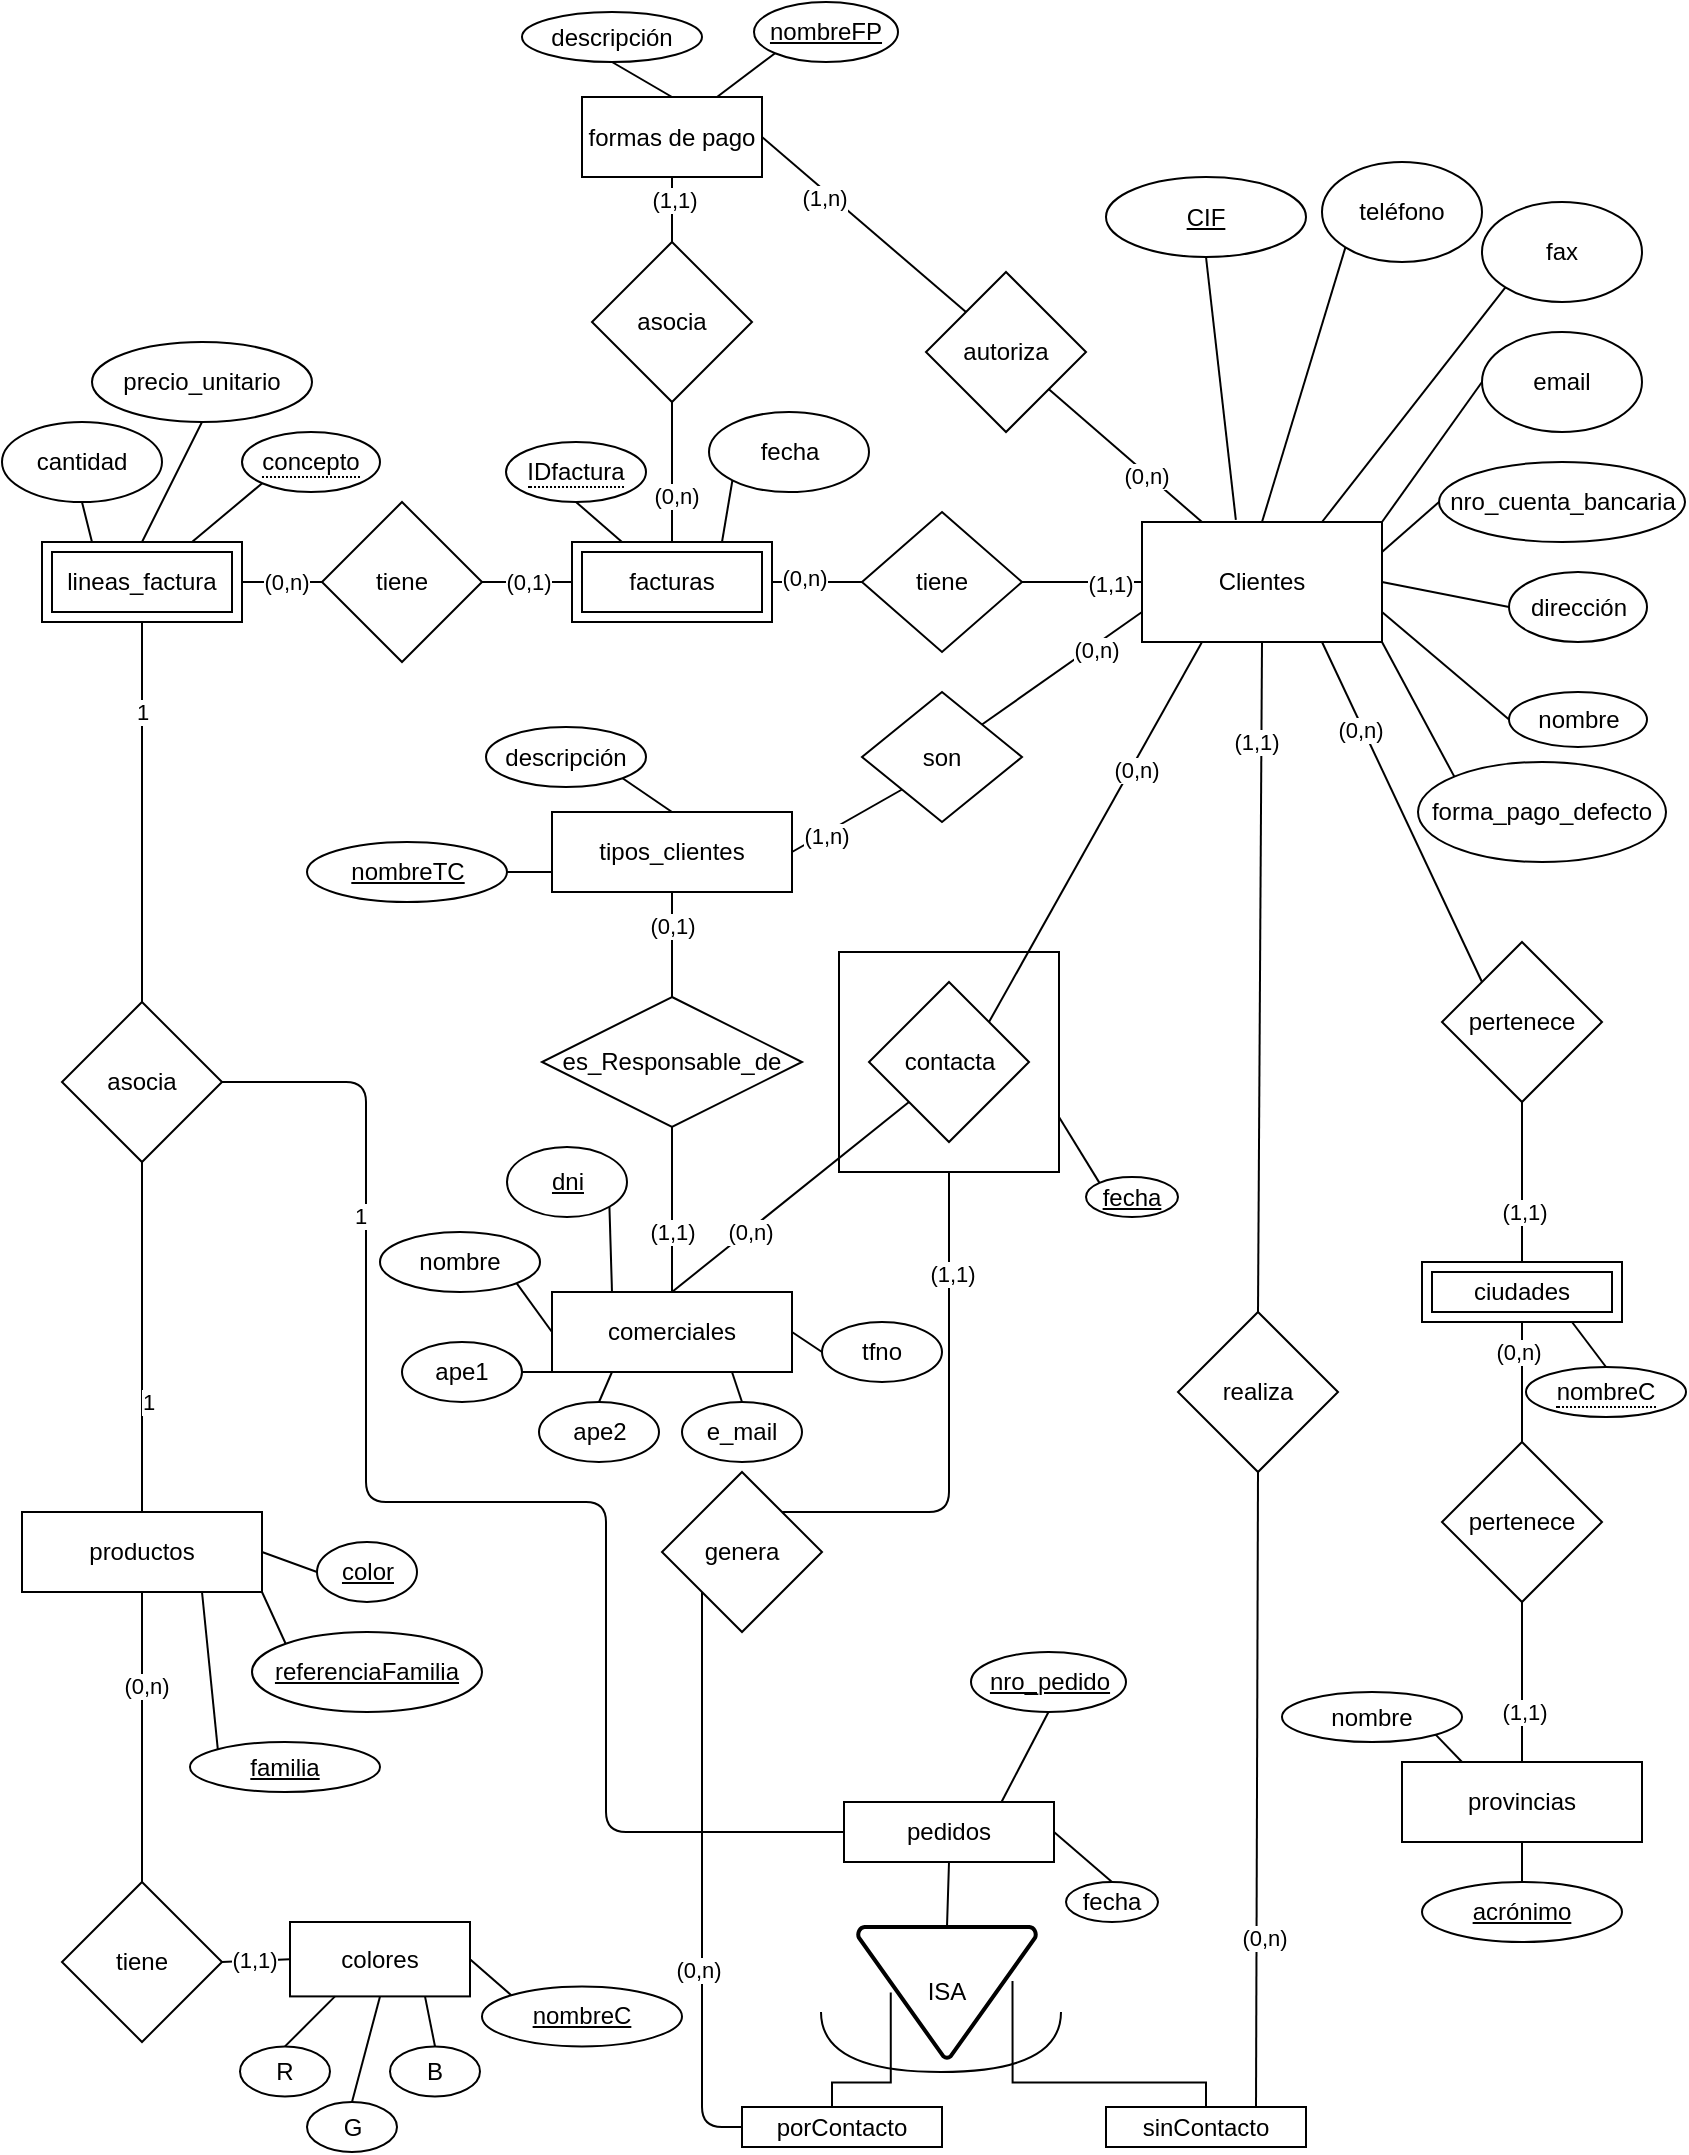 <mxfile pages="2">
    <diagram id="R2lEEEUBdFMjLlhIrx00" name="Page-1">
        <mxGraphModel dx="611" dy="591" grid="1" gridSize="10" guides="1" tooltips="1" connect="1" arrows="1" fold="1" page="1" pageScale="1" pageWidth="850" pageHeight="1100" math="0" shadow="0" extFonts="Permanent Marker^https://fonts.googleapis.com/css?family=Permanent+Marker">
            <root>
                <mxCell id="0"/>
                <mxCell id="1" parent="0"/>
                <mxCell id="2" value="colores" style="rounded=0;whiteSpace=wrap;html=1;" parent="1" vertex="1">
                    <mxGeometry x="152" y="970" width="90" height="37.2" as="geometry"/>
                </mxCell>
                <mxCell id="4" value="comerciales" style="rounded=0;whiteSpace=wrap;html=1;" parent="1" vertex="1">
                    <mxGeometry x="283" y="655" width="120" height="40" as="geometry"/>
                </mxCell>
                <mxCell id="5" value="productos" style="rounded=0;whiteSpace=wrap;html=1;" parent="1" vertex="1">
                    <mxGeometry x="18" y="765" width="120" height="40" as="geometry"/>
                </mxCell>
                <mxCell id="6" value="provincias" style="rounded=0;whiteSpace=wrap;html=1;" parent="1" vertex="1">
                    <mxGeometry x="708" y="890" width="120" height="40" as="geometry"/>
                </mxCell>
                <mxCell id="8" value="formas de pago" style="rounded=0;whiteSpace=wrap;html=1;" parent="1" vertex="1">
                    <mxGeometry x="298" y="57.5" width="90" height="40" as="geometry"/>
                </mxCell>
                <mxCell id="10" value="Clientes" style="rounded=0;whiteSpace=wrap;html=1;" parent="1" vertex="1">
                    <mxGeometry x="578" y="270" width="120" height="60" as="geometry"/>
                </mxCell>
                <mxCell id="11" value="teléfono&lt;span style=&quot;color: rgba(0, 0, 0, 0); font-family: monospace; font-size: 0px; text-align: start;&quot;&gt;%3CmxGraphModel%3E%3Croot%3E%3CmxCell%20id%3D%220%22%2F%3E%3CmxCell%20id%3D%221%22%20parent%3D%220%22%2F%3E%3CmxCell%20id%3D%222%22%20value%3D%22%22%20style%3D%22ellipse%3BwhiteSpace%3Dwrap%3Bhtml%3D1%3B%22%20vertex%3D%221%22%20parent%3D%221%22%3E%3CmxGeometry%20x%3D%22530%22%20y%3D%22220%22%20width%3D%22120%22%20height%3D%2280%22%20as%3D%22geometry%22%2F%3E%3C%2FmxCell%3E%3C%2Froot%3E%3C%2FmxGraphModel%3E&lt;/span&gt;&lt;span style=&quot;color: rgba(0, 0, 0, 0); font-family: monospace; font-size: 0px; text-align: start;&quot;&gt;%3CmxGraphModel%3E%3Croot%3E%3CmxCell%20id%3D%220%22%2F%3E%3CmxCell%20id%3D%221%22%20parent%3D%220%22%2F%3E%3CmxCell%20id%3D%222%22%20value%3D%22%22%20style%3D%22ellipse%3BwhiteSpace%3Dwrap%3Bhtml%3D1%3B%22%20vertex%3D%221%22%20parent%3D%221%22%3E%3CmxGeometry%20x%3D%22530%22%20y%3D%22220%22%20width%3D%22120%22%20height%3D%2280%22%20as%3D%22geometry%22%2F%3E%3C%2FmxCell%3E%3C%2Froot%3E%3C%2FmxGraphModel%3E&lt;/span&gt;" style="ellipse;whiteSpace=wrap;html=1;" parent="1" vertex="1">
                    <mxGeometry x="668" y="90" width="80" height="50" as="geometry"/>
                </mxCell>
                <mxCell id="12" value="dirección" style="ellipse;whiteSpace=wrap;html=1;" parent="1" vertex="1">
                    <mxGeometry x="761.5" y="295" width="69" height="35" as="geometry"/>
                </mxCell>
                <mxCell id="14" value="nombre" style="ellipse;whiteSpace=wrap;html=1;" parent="1" vertex="1">
                    <mxGeometry x="761.5" y="355" width="69" height="27.5" as="geometry"/>
                </mxCell>
                <mxCell id="16" value="email" style="ellipse;whiteSpace=wrap;html=1;" parent="1" vertex="1">
                    <mxGeometry x="748" y="175" width="80" height="50" as="geometry"/>
                </mxCell>
                <mxCell id="17" value="fax" style="ellipse;whiteSpace=wrap;html=1;" parent="1" vertex="1">
                    <mxGeometry x="748" y="110" width="80" height="50" as="geometry"/>
                </mxCell>
                <mxCell id="18" value="nro_cuenta_bancaria" style="ellipse;whiteSpace=wrap;html=1;" parent="1" vertex="1">
                    <mxGeometry x="726.5" y="240" width="123" height="40" as="geometry"/>
                </mxCell>
                <mxCell id="21" value="fecha" style="ellipse;whiteSpace=wrap;html=1;" parent="1" vertex="1">
                    <mxGeometry x="361.5" y="215" width="80" height="40" as="geometry"/>
                </mxCell>
                <mxCell id="22" value="tiene" style="rhombus;whiteSpace=wrap;html=1;" parent="1" vertex="1">
                    <mxGeometry x="438" y="265" width="80" height="70" as="geometry"/>
                </mxCell>
                <mxCell id="23" value="pertenece" style="rhombus;whiteSpace=wrap;html=1;" parent="1" vertex="1">
                    <mxGeometry x="728" y="480" width="80" height="80" as="geometry"/>
                </mxCell>
                <mxCell id="24" value="autoriza" style="rhombus;whiteSpace=wrap;html=1;" parent="1" vertex="1">
                    <mxGeometry x="470" y="145" width="80" height="80" as="geometry"/>
                </mxCell>
                <mxCell id="25" value="" style="endArrow=none;html=1;entryX=0.25;entryY=0;entryDx=0;entryDy=0;exitX=0.768;exitY=0.733;exitDx=0;exitDy=0;exitPerimeter=0;" parent="1" source="24" target="10" edge="1">
                    <mxGeometry width="50" height="50" relative="1" as="geometry">
                        <mxPoint x="558" y="390" as="sourcePoint"/>
                        <mxPoint x="608" y="340" as="targetPoint"/>
                    </mxGeometry>
                </mxCell>
                <mxCell id="33" value="(0,n)" style="edgeLabel;html=1;align=center;verticalAlign=middle;resizable=0;points=[];" parent="25" vertex="1" connectable="0">
                    <mxGeometry x="0.281" y="-1" relative="1" as="geometry">
                        <mxPoint as="offset"/>
                    </mxGeometry>
                </mxCell>
                <mxCell id="26" value="" style="endArrow=none;html=1;entryX=0.75;entryY=1;entryDx=0;entryDy=0;exitX=0;exitY=0;exitDx=0;exitDy=0;" parent="1" source="23" target="10" edge="1">
                    <mxGeometry width="50" height="50" relative="1" as="geometry">
                        <mxPoint x="598" y="390" as="sourcePoint"/>
                        <mxPoint x="648" y="340" as="targetPoint"/>
                    </mxGeometry>
                </mxCell>
                <mxCell id="35" value="(0,n)" style="edgeLabel;html=1;align=center;verticalAlign=middle;resizable=0;points=[];" parent="26" vertex="1" connectable="0">
                    <mxGeometry x="0.496" y="2" relative="1" as="geometry">
                        <mxPoint as="offset"/>
                    </mxGeometry>
                </mxCell>
                <mxCell id="27" value="" style="endArrow=none;html=1;entryX=0.5;entryY=1;entryDx=0;entryDy=0;exitX=0.5;exitY=0;exitDx=0;exitDy=0;" parent="1" source="132" target="23" edge="1">
                    <mxGeometry width="50" height="50" relative="1" as="geometry">
                        <mxPoint x="768" y="655" as="sourcePoint"/>
                        <mxPoint x="778" y="545" as="targetPoint"/>
                    </mxGeometry>
                </mxCell>
                <mxCell id="36" value="(1,1)" style="edgeLabel;html=1;align=center;verticalAlign=middle;resizable=0;points=[];" parent="27" vertex="1" connectable="0">
                    <mxGeometry x="-0.357" y="-1" relative="1" as="geometry">
                        <mxPoint as="offset"/>
                    </mxGeometry>
                </mxCell>
                <mxCell id="28" value="" style="endArrow=none;html=1;entryX=0;entryY=0;entryDx=0;entryDy=0;exitX=1;exitY=0.5;exitDx=0;exitDy=0;" parent="1" source="8" target="24" edge="1">
                    <mxGeometry width="50" height="50" relative="1" as="geometry">
                        <mxPoint x="442" y="72.5" as="sourcePoint"/>
                        <mxPoint x="474.5" y="92.5" as="targetPoint"/>
                    </mxGeometry>
                </mxCell>
                <mxCell id="34" value="(1,n)" style="edgeLabel;html=1;align=center;verticalAlign=middle;resizable=0;points=[];" parent="28" vertex="1" connectable="0">
                    <mxGeometry x="-0.371" y="-3" relative="1" as="geometry">
                        <mxPoint as="offset"/>
                    </mxGeometry>
                </mxCell>
                <mxCell id="29" value="" style="endArrow=none;html=1;entryX=0;entryY=0.5;entryDx=0;entryDy=0;exitX=1;exitY=0.5;exitDx=0;exitDy=0;" parent="1" source="22" target="10" edge="1">
                    <mxGeometry width="50" height="50" relative="1" as="geometry">
                        <mxPoint x="508" y="340.0" as="sourcePoint"/>
                        <mxPoint x="568" y="290" as="targetPoint"/>
                        <Array as="points"/>
                    </mxGeometry>
                </mxCell>
                <mxCell id="31" value="(1,1)" style="edgeLabel;html=1;align=center;verticalAlign=middle;resizable=0;points=[];" parent="29" vertex="1" connectable="0">
                    <mxGeometry x="0.467" y="-1" relative="1" as="geometry">
                        <mxPoint as="offset"/>
                    </mxGeometry>
                </mxCell>
                <mxCell id="30" value="" style="endArrow=none;html=1;entryX=0;entryY=0.5;entryDx=0;entryDy=0;exitX=1;exitY=0.5;exitDx=0;exitDy=0;" parent="1" source="178" target="22" edge="1">
                    <mxGeometry width="50" height="50" relative="1" as="geometry">
                        <mxPoint x="398.0" y="300" as="sourcePoint"/>
                        <mxPoint x="513" y="380" as="targetPoint"/>
                    </mxGeometry>
                </mxCell>
                <mxCell id="32" value="(0,n)" style="edgeLabel;html=1;align=center;verticalAlign=middle;resizable=0;points=[];" parent="30" vertex="1" connectable="0">
                    <mxGeometry x="-0.3" y="2" relative="1" as="geometry">
                        <mxPoint as="offset"/>
                    </mxGeometry>
                </mxCell>
                <mxCell id="37" value="lineas_factura" style="shape=ext;margin=3;double=1;whiteSpace=wrap;html=1;align=center;" parent="1" vertex="1">
                    <mxGeometry x="28" y="280" width="100" height="40" as="geometry"/>
                </mxCell>
                <mxCell id="38" value="cantidad" style="ellipse;whiteSpace=wrap;html=1;" parent="1" vertex="1">
                    <mxGeometry x="8" y="220" width="80" height="40" as="geometry"/>
                </mxCell>
                <mxCell id="39" value="precio_unitario" style="ellipse;whiteSpace=wrap;html=1;" parent="1" vertex="1">
                    <mxGeometry x="53" y="180" width="110" height="40" as="geometry"/>
                </mxCell>
                <mxCell id="42" value="tiene" style="rhombus;whiteSpace=wrap;html=1;" parent="1" vertex="1">
                    <mxGeometry x="168" y="260" width="80" height="80" as="geometry"/>
                </mxCell>
                <mxCell id="43" value="" style="endArrow=none;html=1;entryX=0;entryY=0.5;entryDx=0;entryDy=0;exitX=1;exitY=0.5;exitDx=0;exitDy=0;" parent="1" source="42" target="178" edge="1">
                    <mxGeometry width="50" height="50" relative="1" as="geometry">
                        <mxPoint x="188" y="370" as="sourcePoint"/>
                        <mxPoint x="278" y="300" as="targetPoint"/>
                    </mxGeometry>
                </mxCell>
                <mxCell id="45" value="(0,1)" style="edgeLabel;html=1;align=center;verticalAlign=middle;resizable=0;points=[];" parent="43" vertex="1" connectable="0">
                    <mxGeometry x="0.569" relative="1" as="geometry">
                        <mxPoint x="-13" as="offset"/>
                    </mxGeometry>
                </mxCell>
                <mxCell id="47" value="asocia" style="rhombus;whiteSpace=wrap;html=1;" parent="1" vertex="1">
                    <mxGeometry x="38" y="510" width="80" height="80" as="geometry"/>
                </mxCell>
                <mxCell id="48" value="" style="endArrow=none;html=1;entryX=0.5;entryY=1;entryDx=0;entryDy=0;exitX=0.5;exitY=0;exitDx=0;exitDy=0;" parent="1" source="5" target="47" edge="1">
                    <mxGeometry width="50" height="50" relative="1" as="geometry">
                        <mxPoint x="138" y="785" as="sourcePoint"/>
                        <mxPoint x="188" y="735" as="targetPoint"/>
                    </mxGeometry>
                </mxCell>
                <mxCell id="50" value="1" style="edgeLabel;html=1;align=center;verticalAlign=middle;resizable=0;points=[];" parent="48" vertex="1" connectable="0">
                    <mxGeometry x="-0.371" y="-3" relative="1" as="geometry">
                        <mxPoint as="offset"/>
                    </mxGeometry>
                </mxCell>
                <mxCell id="49" value="" style="endArrow=none;html=1;entryX=0.5;entryY=1;entryDx=0;entryDy=0;exitX=0.5;exitY=0;exitDx=0;exitDy=0;" parent="1" source="47" target="37" edge="1">
                    <mxGeometry width="50" height="50" relative="1" as="geometry">
                        <mxPoint x="88" y="540" as="sourcePoint"/>
                        <mxPoint x="88" y="470" as="targetPoint"/>
                    </mxGeometry>
                </mxCell>
                <mxCell id="51" value="1" style="edgeLabel;html=1;align=center;verticalAlign=middle;resizable=0;points=[];" parent="49" vertex="1" connectable="0">
                    <mxGeometry x="0.533" relative="1" as="geometry">
                        <mxPoint as="offset"/>
                    </mxGeometry>
                </mxCell>
                <mxCell id="53" value="nombreFP" style="ellipse;whiteSpace=wrap;html=1;align=center;fontStyle=4;" parent="1" vertex="1">
                    <mxGeometry x="384" y="10" width="72" height="30" as="geometry"/>
                </mxCell>
                <mxCell id="54" value="CIF" style="ellipse;whiteSpace=wrap;html=1;align=center;fontStyle=4;" parent="1" vertex="1">
                    <mxGeometry x="560" y="97.5" width="100" height="40" as="geometry"/>
                </mxCell>
                <mxCell id="56" value="descripción" style="ellipse;whiteSpace=wrap;html=1;" parent="1" vertex="1">
                    <mxGeometry x="268" y="15" width="90" height="25" as="geometry"/>
                </mxCell>
                <mxCell id="57" value="tipos_clientes" style="rounded=0;whiteSpace=wrap;html=1;" parent="1" vertex="1">
                    <mxGeometry x="283" y="415" width="120" height="40" as="geometry"/>
                </mxCell>
                <mxCell id="58" value="nombreTC" style="ellipse;whiteSpace=wrap;html=1;align=center;fontStyle=4;" parent="1" vertex="1">
                    <mxGeometry x="160.5" y="430" width="100" height="30" as="geometry"/>
                </mxCell>
                <mxCell id="59" value="descripción" style="ellipse;whiteSpace=wrap;html=1;" parent="1" vertex="1">
                    <mxGeometry x="250" y="372.5" width="80" height="30" as="geometry"/>
                </mxCell>
                <mxCell id="60" value="" style="endArrow=none;html=1;entryX=0;entryY=0.75;entryDx=0;entryDy=0;exitX=1;exitY=0;exitDx=0;exitDy=0;" parent="1" source="61" target="10" edge="1">
                    <mxGeometry width="50" height="50" relative="1" as="geometry">
                        <mxPoint x="478" y="360" as="sourcePoint"/>
                        <mxPoint x="428" y="390" as="targetPoint"/>
                    </mxGeometry>
                </mxCell>
                <mxCell id="63" value="(0,n)" style="edgeLabel;html=1;align=center;verticalAlign=middle;resizable=0;points=[];" parent="60" vertex="1" connectable="0">
                    <mxGeometry x="0.384" y="-2" relative="1" as="geometry">
                        <mxPoint as="offset"/>
                    </mxGeometry>
                </mxCell>
                <mxCell id="61" value="son" style="rhombus;whiteSpace=wrap;html=1;" parent="1" vertex="1">
                    <mxGeometry x="438" y="355" width="80" height="65" as="geometry"/>
                </mxCell>
                <mxCell id="62" value="" style="endArrow=none;html=1;entryX=0;entryY=1;entryDx=0;entryDy=0;exitX=1;exitY=0.5;exitDx=0;exitDy=0;" parent="1" source="57" target="61" edge="1">
                    <mxGeometry width="50" height="50" relative="1" as="geometry">
                        <mxPoint x="348" y="480" as="sourcePoint"/>
                        <mxPoint x="398" y="430" as="targetPoint"/>
                    </mxGeometry>
                </mxCell>
                <mxCell id="64" value="(1,n)" style="edgeLabel;html=1;align=center;verticalAlign=middle;resizable=0;points=[];" parent="62" vertex="1" connectable="0">
                    <mxGeometry x="-0.411" y="-1" relative="1" as="geometry">
                        <mxPoint as="offset"/>
                    </mxGeometry>
                </mxCell>
                <mxCell id="65" value="acrónimo" style="ellipse;whiteSpace=wrap;html=1;align=center;fontStyle=4;" parent="1" vertex="1">
                    <mxGeometry x="718" y="950" width="100" height="30" as="geometry"/>
                </mxCell>
                <mxCell id="66" value="nombre" style="ellipse;whiteSpace=wrap;html=1;" parent="1" vertex="1">
                    <mxGeometry x="648" y="855" width="90" height="25" as="geometry"/>
                </mxCell>
                <mxCell id="68" value="nombreC" style="ellipse;whiteSpace=wrap;html=1;align=center;fontStyle=4;" parent="1" vertex="1">
                    <mxGeometry x="248" y="1002.2" width="100" height="30" as="geometry"/>
                </mxCell>
                <mxCell id="69" value="R" style="ellipse;whiteSpace=wrap;html=1;" parent="1" vertex="1">
                    <mxGeometry x="127" y="1032.2" width="45" height="25" as="geometry"/>
                </mxCell>
                <mxCell id="71" value="G" style="ellipse;whiteSpace=wrap;html=1;" parent="1" vertex="1">
                    <mxGeometry x="160.5" y="1060" width="45" height="25" as="geometry"/>
                </mxCell>
                <mxCell id="72" value="B" style="ellipse;whiteSpace=wrap;html=1;" parent="1" vertex="1">
                    <mxGeometry x="202" y="1032.2" width="45" height="25" as="geometry"/>
                </mxCell>
                <mxCell id="74" value="tiene" style="rhombus;whiteSpace=wrap;html=1;" parent="1" vertex="1">
                    <mxGeometry x="38" y="950" width="80" height="80" as="geometry"/>
                </mxCell>
                <mxCell id="75" value="" style="endArrow=none;html=1;entryX=0.5;entryY=1;entryDx=0;entryDy=0;exitX=0.5;exitY=0;exitDx=0;exitDy=0;" parent="1" source="74" target="5" edge="1">
                    <mxGeometry width="50" height="50" relative="1" as="geometry">
                        <mxPoint x="108" y="875" as="sourcePoint"/>
                        <mxPoint x="158" y="825" as="targetPoint"/>
                    </mxGeometry>
                </mxCell>
                <mxCell id="78" value="(0,n)" style="edgeLabel;html=1;align=center;verticalAlign=middle;resizable=0;points=[];" parent="75" vertex="1" connectable="0">
                    <mxGeometry x="0.362" y="-2" relative="1" as="geometry">
                        <mxPoint as="offset"/>
                    </mxGeometry>
                </mxCell>
                <mxCell id="76" value="" style="endArrow=none;html=1;entryX=1;entryY=0.5;entryDx=0;entryDy=0;exitX=0;exitY=0.5;exitDx=0;exitDy=0;" parent="1" source="2" target="74" edge="1">
                    <mxGeometry width="50" height="50" relative="1" as="geometry">
                        <mxPoint x="158" y="1050" as="sourcePoint"/>
                        <mxPoint x="208" y="1000" as="targetPoint"/>
                    </mxGeometry>
                </mxCell>
                <mxCell id="77" value="(1,1)" style="edgeLabel;html=1;align=center;verticalAlign=middle;resizable=0;points=[];" parent="76" vertex="1" connectable="0">
                    <mxGeometry x="-0.44" y="-2" relative="1" as="geometry">
                        <mxPoint x="-9" y="2" as="offset"/>
                    </mxGeometry>
                </mxCell>
                <mxCell id="79" value="referenciaFamilia" style="ellipse;whiteSpace=wrap;html=1;align=center;fontStyle=4;" parent="1" vertex="1">
                    <mxGeometry x="133" y="825" width="115" height="40" as="geometry"/>
                </mxCell>
                <mxCell id="80" value="pertenece" style="rhombus;whiteSpace=wrap;html=1;" parent="1" vertex="1">
                    <mxGeometry x="728" y="730" width="80" height="80" as="geometry"/>
                </mxCell>
                <mxCell id="81" value="" style="endArrow=none;html=1;entryX=0.5;entryY=1;entryDx=0;entryDy=0;exitX=0.5;exitY=0;exitDx=0;exitDy=0;" parent="1" source="80" target="132" edge="1">
                    <mxGeometry width="50" height="50" relative="1" as="geometry">
                        <mxPoint x="843" y="700.0" as="sourcePoint"/>
                        <mxPoint x="768" y="680" as="targetPoint"/>
                    </mxGeometry>
                </mxCell>
                <mxCell id="82" value="(0,n)" style="edgeLabel;html=1;align=center;verticalAlign=middle;resizable=0;points=[];" parent="81" vertex="1" connectable="0">
                    <mxGeometry x="0.496" y="2" relative="1" as="geometry">
                        <mxPoint as="offset"/>
                    </mxGeometry>
                </mxCell>
                <mxCell id="83" value="" style="endArrow=none;html=1;entryX=0.5;entryY=1;entryDx=0;entryDy=0;" parent="1" source="6" target="80" edge="1">
                    <mxGeometry width="50" height="50" relative="1" as="geometry">
                        <mxPoint x="768" y="870" as="sourcePoint"/>
                        <mxPoint x="832.17" y="705" as="targetPoint"/>
                    </mxGeometry>
                </mxCell>
                <mxCell id="84" value="(1,1)" style="edgeLabel;html=1;align=center;verticalAlign=middle;resizable=0;points=[];" parent="83" vertex="1" connectable="0">
                    <mxGeometry x="-0.357" y="-1" relative="1" as="geometry">
                        <mxPoint as="offset"/>
                    </mxGeometry>
                </mxCell>
                <mxCell id="88" value="familia" style="ellipse;whiteSpace=wrap;html=1;align=center;fontStyle=4;" parent="1" vertex="1">
                    <mxGeometry x="102" y="880" width="95" height="25" as="geometry"/>
                </mxCell>
                <mxCell id="89" value="color" style="ellipse;whiteSpace=wrap;html=1;align=center;fontStyle=4;" parent="1" vertex="1">
                    <mxGeometry x="165.5" y="780" width="50" height="30" as="geometry"/>
                </mxCell>
                <mxCell id="92" value="contacta" style="rhombus;whiteSpace=wrap;html=1;" parent="1" vertex="1">
                    <mxGeometry x="441.5" y="500" width="80" height="80" as="geometry"/>
                </mxCell>
                <mxCell id="93" value="" style="endArrow=none;html=1;entryX=0.25;entryY=1;entryDx=0;entryDy=0;exitX=1;exitY=0;exitDx=0;exitDy=0;" parent="1" source="92" target="10" edge="1">
                    <mxGeometry width="50" height="50" relative="1" as="geometry">
                        <mxPoint x="568" y="420" as="sourcePoint"/>
                        <mxPoint x="548" y="480" as="targetPoint"/>
                    </mxGeometry>
                </mxCell>
                <mxCell id="97" value="(0,n)" style="edgeLabel;html=1;align=center;verticalAlign=middle;resizable=0;points=[];" parent="93" vertex="1" connectable="0">
                    <mxGeometry x="0.334" y="-2" relative="1" as="geometry">
                        <mxPoint as="offset"/>
                    </mxGeometry>
                </mxCell>
                <mxCell id="96" value="" style="endArrow=none;html=1;entryX=0;entryY=1;entryDx=0;entryDy=0;exitX=0.5;exitY=0;exitDx=0;exitDy=0;" parent="1" source="4" target="92" edge="1">
                    <mxGeometry width="50" height="50" relative="1" as="geometry">
                        <mxPoint x="398" y="770" as="sourcePoint"/>
                        <mxPoint x="433" y="720" as="targetPoint"/>
                    </mxGeometry>
                </mxCell>
                <mxCell id="99" value="(0,n)" style="edgeLabel;html=1;align=center;verticalAlign=middle;resizable=0;points=[];" parent="96" vertex="1" connectable="0">
                    <mxGeometry x="-0.357" y="-2" relative="1" as="geometry">
                        <mxPoint x="-1" y="-1" as="offset"/>
                    </mxGeometry>
                </mxCell>
                <mxCell id="100" value="dni" style="ellipse;whiteSpace=wrap;html=1;align=center;fontStyle=4;" parent="1" vertex="1">
                    <mxGeometry x="260.5" y="582.5" width="60" height="35" as="geometry"/>
                </mxCell>
                <mxCell id="103" value="ape1" style="ellipse;whiteSpace=wrap;html=1;" parent="1" vertex="1">
                    <mxGeometry x="208" y="680" width="60" height="30" as="geometry"/>
                </mxCell>
                <mxCell id="104" value="nombre" style="ellipse;whiteSpace=wrap;html=1;" parent="1" vertex="1">
                    <mxGeometry x="197" y="625" width="80" height="30" as="geometry"/>
                </mxCell>
                <mxCell id="105" value="ape2" style="ellipse;whiteSpace=wrap;html=1;" parent="1" vertex="1">
                    <mxGeometry x="276.5" y="710" width="60" height="30" as="geometry"/>
                </mxCell>
                <mxCell id="106" value="tfno" style="ellipse;whiteSpace=wrap;html=1;" parent="1" vertex="1">
                    <mxGeometry x="418" y="670" width="60" height="30" as="geometry"/>
                </mxCell>
                <mxCell id="108" value="e_mail" style="ellipse;whiteSpace=wrap;html=1;" parent="1" vertex="1">
                    <mxGeometry x="348" y="710" width="60" height="30" as="geometry"/>
                </mxCell>
                <mxCell id="113" value="es_Responsable_de" style="rhombus;whiteSpace=wrap;html=1;" parent="1" vertex="1">
                    <mxGeometry x="278" y="507.5" width="130" height="65" as="geometry"/>
                </mxCell>
                <mxCell id="114" value="" style="endArrow=none;html=1;entryX=0.5;entryY=1;entryDx=0;entryDy=0;exitX=0.5;exitY=0;exitDx=0;exitDy=0;" parent="1" source="113" target="57" edge="1">
                    <mxGeometry width="50" height="50" relative="1" as="geometry">
                        <mxPoint x="448" y="530" as="sourcePoint"/>
                        <mxPoint x="498" y="480" as="targetPoint"/>
                    </mxGeometry>
                </mxCell>
                <mxCell id="116" value="(0,1)" style="edgeLabel;html=1;align=center;verticalAlign=middle;resizable=0;points=[];" parent="114" vertex="1" connectable="0">
                    <mxGeometry x="0.378" relative="1" as="geometry">
                        <mxPoint as="offset"/>
                    </mxGeometry>
                </mxCell>
                <mxCell id="115" value="" style="endArrow=none;html=1;entryX=0.5;entryY=1;entryDx=0;entryDy=0;exitX=0.5;exitY=0;exitDx=0;exitDy=0;" parent="1" source="4" target="113" edge="1">
                    <mxGeometry width="50" height="50" relative="1" as="geometry">
                        <mxPoint x="373" y="517.5" as="sourcePoint"/>
                        <mxPoint x="373" y="470.0" as="targetPoint"/>
                    </mxGeometry>
                </mxCell>
                <mxCell id="117" value="(1,1)" style="edgeLabel;html=1;align=center;verticalAlign=middle;resizable=0;points=[];" parent="115" vertex="1" connectable="0">
                    <mxGeometry x="-0.467" y="-1" relative="1" as="geometry">
                        <mxPoint x="-1" y="-8" as="offset"/>
                    </mxGeometry>
                </mxCell>
                <mxCell id="118" value="pedidos" style="rounded=0;whiteSpace=wrap;html=1;" parent="1" vertex="1">
                    <mxGeometry x="429" y="910" width="105" height="30" as="geometry"/>
                </mxCell>
                <mxCell id="119" value="ISA" style="strokeWidth=2;html=1;shape=mxgraph.flowchart.merge_or_storage;whiteSpace=wrap;" parent="1" vertex="1">
                    <mxGeometry x="436" y="972.5" width="89" height="65.5" as="geometry"/>
                </mxCell>
                <mxCell id="120" value="porContacto" style="rounded=0;whiteSpace=wrap;html=1;" parent="1" vertex="1">
                    <mxGeometry x="378" y="1062.5" width="100" height="20" as="geometry"/>
                </mxCell>
                <mxCell id="121" value="sinContacto" style="rounded=0;whiteSpace=wrap;html=1;" parent="1" vertex="1">
                    <mxGeometry x="560" y="1062.5" width="100" height="20" as="geometry"/>
                </mxCell>
                <mxCell id="122" value="" style="endArrow=none;html=1;rounded=0;fontSize=12;startSize=8;endSize=8;entryX=0.184;entryY=0.5;entryDx=0;entryDy=0;entryPerimeter=0;exitX=0.45;exitY=0;exitDx=0;exitDy=0;exitPerimeter=0;edgeStyle=orthogonalEdgeStyle;" parent="1" source="120" target="119" edge="1">
                    <mxGeometry width="50" height="50" relative="1" as="geometry">
                        <mxPoint x="900" y="972.5" as="sourcePoint"/>
                        <mxPoint x="950" y="922.5" as="targetPoint"/>
                    </mxGeometry>
                </mxCell>
                <mxCell id="123" value="" style="endArrow=none;html=1;rounded=0;fontSize=12;startSize=8;endSize=8;exitX=0.5;exitY=0;exitDx=0;exitDy=0;entryX=0.868;entryY=0.412;entryDx=0;entryDy=0;entryPerimeter=0;edgeStyle=orthogonalEdgeStyle;" parent="1" source="121" target="119" edge="1">
                    <mxGeometry width="50" height="50" relative="1" as="geometry">
                        <mxPoint x="900" y="972.5" as="sourcePoint"/>
                        <mxPoint x="520" y="1002.5" as="targetPoint"/>
                    </mxGeometry>
                </mxCell>
                <mxCell id="126" value="" style="shape=requiredInterface;html=1;verticalLabelPosition=bottom;sketch=0;rotation=90;" parent="1" vertex="1">
                    <mxGeometry x="462.5" y="970" width="30" height="120" as="geometry"/>
                </mxCell>
                <mxCell id="127" value="" style="endArrow=none;html=1;entryX=0.5;entryY=1;entryDx=0;entryDy=0;exitX=0.5;exitY=0;exitDx=0;exitDy=0;exitPerimeter=0;" parent="1" source="119" target="118" edge="1">
                    <mxGeometry width="50" height="50" relative="1" as="geometry">
                        <mxPoint x="446" y="1020" as="sourcePoint"/>
                        <mxPoint x="496" y="970" as="targetPoint"/>
                    </mxGeometry>
                </mxCell>
                <mxCell id="129" value="nro_pedido" style="ellipse;whiteSpace=wrap;html=1;align=center;fontStyle=4;" parent="1" vertex="1">
                    <mxGeometry x="492.5" y="835" width="77.5" height="30" as="geometry"/>
                </mxCell>
                <mxCell id="130" value="fecha" style="ellipse;whiteSpace=wrap;html=1;" parent="1" vertex="1">
                    <mxGeometry x="540" y="950" width="46" height="20" as="geometry"/>
                </mxCell>
                <mxCell id="132" value="ciudades" style="shape=ext;margin=3;double=1;whiteSpace=wrap;html=1;align=center;" parent="1" vertex="1">
                    <mxGeometry x="718" y="640" width="100" height="30" as="geometry"/>
                </mxCell>
                <mxCell id="133" value="productos" style="rounded=0;whiteSpace=wrap;html=1;" parent="1" vertex="1">
                    <mxGeometry x="18" y="765" width="120" height="40" as="geometry"/>
                </mxCell>
                <mxCell id="135" value="lineas_factura" style="shape=ext;margin=3;double=1;whiteSpace=wrap;html=1;align=center;" parent="1" vertex="1">
                    <mxGeometry x="28" y="280" width="100" height="40" as="geometry"/>
                </mxCell>
                <mxCell id="136" value="productos" style="rounded=0;whiteSpace=wrap;html=1;" parent="1" vertex="1">
                    <mxGeometry x="18" y="765" width="120" height="40" as="geometry"/>
                </mxCell>
                <mxCell id="137" value="" style="whiteSpace=wrap;html=1;aspect=fixed;fillColor=none;" parent="1" vertex="1">
                    <mxGeometry x="426.5" y="485" width="110" height="110" as="geometry"/>
                </mxCell>
                <mxCell id="138" value="" style="endArrow=none;html=1;entryX=0.5;entryY=1;entryDx=0;entryDy=0;exitX=1;exitY=0;exitDx=0;exitDy=0;edgeStyle=orthogonalEdgeStyle;" parent="1" source="141" target="137" edge="1">
                    <mxGeometry width="50" height="50" relative="1" as="geometry">
                        <mxPoint x="450" y="720" as="sourcePoint"/>
                        <mxPoint x="500" y="670" as="targetPoint"/>
                    </mxGeometry>
                </mxCell>
                <mxCell id="143" value="(1,1)" style="edgeLabel;html=1;align=center;verticalAlign=middle;resizable=0;points=[];" parent="138" vertex="1" connectable="0">
                    <mxGeometry x="0.597" y="-1" relative="1" as="geometry">
                        <mxPoint as="offset"/>
                    </mxGeometry>
                </mxCell>
                <mxCell id="141" value="genera" style="rhombus;whiteSpace=wrap;html=1;fillColor=none;" parent="1" vertex="1">
                    <mxGeometry x="338" y="745" width="80" height="80" as="geometry"/>
                </mxCell>
                <mxCell id="142" value="" style="endArrow=none;html=1;entryX=0;entryY=1;entryDx=0;entryDy=0;exitX=0;exitY=0.5;exitDx=0;exitDy=0;edgeStyle=elbowEdgeStyle;" parent="1" source="120" target="141" edge="1">
                    <mxGeometry width="50" height="50" relative="1" as="geometry">
                        <mxPoint x="280" y="920" as="sourcePoint"/>
                        <mxPoint x="330" y="870" as="targetPoint"/>
                        <Array as="points">
                            <mxPoint x="358" y="880"/>
                        </Array>
                    </mxGeometry>
                </mxCell>
                <mxCell id="144" value="(0,n)" style="edgeLabel;html=1;align=center;verticalAlign=middle;resizable=0;points=[];" parent="142" vertex="1" connectable="0">
                    <mxGeometry x="-0.313" y="2" relative="1" as="geometry">
                        <mxPoint as="offset"/>
                    </mxGeometry>
                </mxCell>
                <mxCell id="147" value="" style="endArrow=none;html=1;exitX=0.75;exitY=0;exitDx=0;exitDy=0;entryX=0.5;entryY=1;entryDx=0;entryDy=0;" parent="1" source="121" target="148" edge="1">
                    <mxGeometry width="50" height="50" relative="1" as="geometry">
                        <mxPoint x="590" y="940" as="sourcePoint"/>
                        <mxPoint x="635" y="680" as="targetPoint"/>
                    </mxGeometry>
                </mxCell>
                <mxCell id="150" value="(0,n)" style="edgeLabel;html=1;align=center;verticalAlign=middle;resizable=0;points=[];" parent="147" vertex="1" connectable="0">
                    <mxGeometry x="-0.463" y="-3" relative="1" as="geometry">
                        <mxPoint as="offset"/>
                    </mxGeometry>
                </mxCell>
                <mxCell id="148" value="realiza" style="rhombus;whiteSpace=wrap;html=1;" parent="1" vertex="1">
                    <mxGeometry x="596" y="665" width="80" height="80" as="geometry"/>
                </mxCell>
                <mxCell id="149" value="" style="endArrow=none;html=1;entryX=0.5;entryY=1;entryDx=0;entryDy=0;exitX=0.5;exitY=0;exitDx=0;exitDy=0;" parent="1" source="148" target="10" edge="1">
                    <mxGeometry width="50" height="50" relative="1" as="geometry">
                        <mxPoint x="590" y="610" as="sourcePoint"/>
                        <mxPoint x="640" y="560" as="targetPoint"/>
                    </mxGeometry>
                </mxCell>
                <mxCell id="151" value="(1,1)" style="edgeLabel;html=1;align=center;verticalAlign=middle;resizable=0;points=[];" parent="149" vertex="1" connectable="0">
                    <mxGeometry x="0.705" y="3" relative="1" as="geometry">
                        <mxPoint as="offset"/>
                    </mxGeometry>
                </mxCell>
                <mxCell id="173" value="" style="endArrow=none;html=1;entryX=1;entryY=0.5;entryDx=0;entryDy=0;exitX=0;exitY=0.5;exitDx=0;exitDy=0;" parent="1" source="118" target="47" edge="1">
                    <mxGeometry width="50" height="50" relative="1" as="geometry">
                        <mxPoint x="210" y="780" as="sourcePoint"/>
                        <mxPoint x="260" y="730" as="targetPoint"/>
                        <Array as="points">
                            <mxPoint x="310" y="925"/>
                            <mxPoint x="310" y="760"/>
                            <mxPoint x="190" y="760"/>
                            <mxPoint x="190" y="650"/>
                            <mxPoint x="190" y="550"/>
                        </Array>
                    </mxGeometry>
                </mxCell>
                <mxCell id="175" value="1" style="edgeLabel;html=1;align=center;verticalAlign=middle;resizable=0;points=[];" parent="173" vertex="1" connectable="0">
                    <mxGeometry x="0.594" y="3" relative="1" as="geometry">
                        <mxPoint y="-1" as="offset"/>
                    </mxGeometry>
                </mxCell>
                <mxCell id="176" value="" style="endArrow=none;html=1;entryX=0;entryY=0.5;entryDx=0;entryDy=0;exitX=1;exitY=0.5;exitDx=0;exitDy=0;" parent="1" source="135" target="42" edge="1">
                    <mxGeometry width="50" height="50" relative="1" as="geometry">
                        <mxPoint x="100" y="420" as="sourcePoint"/>
                        <mxPoint x="150" y="370" as="targetPoint"/>
                    </mxGeometry>
                </mxCell>
                <mxCell id="185" value="(0,n)" style="edgeLabel;html=1;align=center;verticalAlign=middle;resizable=0;points=[];" vertex="1" connectable="0" parent="176">
                    <mxGeometry x="-0.42" relative="1" as="geometry">
                        <mxPoint x="10" as="offset"/>
                    </mxGeometry>
                </mxCell>
                <mxCell id="178" value="facturas" style="shape=ext;margin=3;double=1;whiteSpace=wrap;html=1;align=center;" parent="1" vertex="1">
                    <mxGeometry x="293" y="280" width="100" height="40" as="geometry"/>
                </mxCell>
                <mxCell id="180" value="&lt;span style=&quot;border-bottom: 1px dotted&quot;&gt;IDfactura&lt;/span&gt;" style="ellipse;whiteSpace=wrap;html=1;align=center;fillColor=none;" parent="1" vertex="1">
                    <mxGeometry x="260" y="230" width="70" height="30" as="geometry"/>
                </mxCell>
                <mxCell id="181" value="&lt;span style=&quot;border-bottom: 1px dotted&quot;&gt;concepto&lt;/span&gt;" style="ellipse;whiteSpace=wrap;html=1;align=center;fillColor=none;" parent="1" vertex="1">
                    <mxGeometry x="128" y="225" width="69" height="30" as="geometry"/>
                </mxCell>
                <mxCell id="182" value="&lt;span style=&quot;border-bottom: 1px dotted&quot;&gt;nombreC&lt;/span&gt;" style="ellipse;whiteSpace=wrap;html=1;align=center;fillColor=none;" parent="1" vertex="1">
                    <mxGeometry x="770" y="692.5" width="80" height="25" as="geometry"/>
                </mxCell>
                <mxCell id="183" value="fecha" style="ellipse;whiteSpace=wrap;html=1;align=center;fontStyle=4;" parent="1" vertex="1">
                    <mxGeometry x="550" y="597.5" width="46" height="20" as="geometry"/>
                </mxCell>
                <mxCell id="184" value="" style="endArrow=none;html=1;entryX=0;entryY=0;entryDx=0;entryDy=0;exitX=1;exitY=0.75;exitDx=0;exitDy=0;" parent="1" source="137" target="183" edge="1">
                    <mxGeometry width="50" height="50" relative="1" as="geometry">
                        <mxPoint x="530" y="610" as="sourcePoint"/>
                        <mxPoint x="580" y="560" as="targetPoint"/>
                    </mxGeometry>
                </mxCell>
                <mxCell id="6AvoWeZvrK1rUHbaaNht-184" value="" style="endArrow=none;html=1;entryX=0;entryY=0;entryDx=0;entryDy=0;exitX=1;exitY=0.5;exitDx=0;exitDy=0;" parent="1" source="2" target="68" edge="1">
                    <mxGeometry width="50" height="50" relative="1" as="geometry">
                        <mxPoint x="239" y="912.2" as="sourcePoint"/>
                        <mxPoint x="289" y="862.2" as="targetPoint"/>
                    </mxGeometry>
                </mxCell>
                <mxCell id="6AvoWeZvrK1rUHbaaNht-185" value="" style="endArrow=none;html=1;entryX=0.5;entryY=1;entryDx=0;entryDy=0;exitX=0.25;exitY=0;exitDx=0;exitDy=0;" parent="1" source="135" target="38" edge="1">
                    <mxGeometry width="50" height="50" relative="1" as="geometry">
                        <mxPoint x="130" y="330" as="sourcePoint"/>
                        <mxPoint x="180" y="280" as="targetPoint"/>
                    </mxGeometry>
                </mxCell>
                <mxCell id="6AvoWeZvrK1rUHbaaNht-186" value="" style="endArrow=none;html=1;entryX=0.5;entryY=1;entryDx=0;entryDy=0;exitX=0.5;exitY=0;exitDx=0;exitDy=0;" parent="1" source="135" target="39" edge="1">
                    <mxGeometry width="50" height="50" relative="1" as="geometry">
                        <mxPoint x="140" y="310" as="sourcePoint"/>
                        <mxPoint x="190" y="260" as="targetPoint"/>
                    </mxGeometry>
                </mxCell>
                <mxCell id="6AvoWeZvrK1rUHbaaNht-187" value="" style="endArrow=none;html=1;entryX=0;entryY=1;entryDx=0;entryDy=0;exitX=0.75;exitY=0;exitDx=0;exitDy=0;" parent="1" source="135" target="181" edge="1">
                    <mxGeometry width="50" height="50" relative="1" as="geometry">
                        <mxPoint x="88" y="290.0" as="sourcePoint"/>
                        <mxPoint x="118" y="230" as="targetPoint"/>
                    </mxGeometry>
                </mxCell>
                <mxCell id="6AvoWeZvrK1rUHbaaNht-188" value="" style="endArrow=none;html=1;entryX=1;entryY=1;entryDx=0;entryDy=0;exitX=0.5;exitY=0;exitDx=0;exitDy=0;" parent="1" source="57" target="59" edge="1">
                    <mxGeometry width="50" height="50" relative="1" as="geometry">
                        <mxPoint x="190" y="430" as="sourcePoint"/>
                        <mxPoint x="240" y="380" as="targetPoint"/>
                    </mxGeometry>
                </mxCell>
                <mxCell id="6AvoWeZvrK1rUHbaaNht-189" value="" style="endArrow=none;html=1;entryX=1;entryY=0.5;entryDx=0;entryDy=0;exitX=0;exitY=0.75;exitDx=0;exitDy=0;" parent="1" source="57" target="58" edge="1">
                    <mxGeometry width="50" height="50" relative="1" as="geometry">
                        <mxPoint x="220" y="540" as="sourcePoint"/>
                        <mxPoint x="270" y="490" as="targetPoint"/>
                    </mxGeometry>
                </mxCell>
                <mxCell id="6AvoWeZvrK1rUHbaaNht-190" value="" style="endArrow=none;html=1;entryX=0.5;entryY=1;entryDx=0;entryDy=0;exitX=0.25;exitY=0;exitDx=0;exitDy=0;" parent="1" source="178" target="180" edge="1">
                    <mxGeometry width="50" height="50" relative="1" as="geometry">
                        <mxPoint x="350" y="260" as="sourcePoint"/>
                        <mxPoint x="330" y="320" as="targetPoint"/>
                    </mxGeometry>
                </mxCell>
                <mxCell id="6AvoWeZvrK1rUHbaaNht-191" value="" style="endArrow=none;html=1;entryX=0;entryY=1;entryDx=0;entryDy=0;exitX=0.75;exitY=0;exitDx=0;exitDy=0;" parent="1" source="178" target="21" edge="1">
                    <mxGeometry width="50" height="50" relative="1" as="geometry">
                        <mxPoint x="440" y="330" as="sourcePoint"/>
                        <mxPoint x="490" y="280" as="targetPoint"/>
                    </mxGeometry>
                </mxCell>
                <mxCell id="6AvoWeZvrK1rUHbaaNht-192" value="" style="endArrow=none;html=1;entryX=0.5;entryY=1;entryDx=0;entryDy=0;exitX=0.5;exitY=0;exitDx=0;exitDy=0;" parent="1" source="8" target="56" edge="1">
                    <mxGeometry width="50" height="50" relative="1" as="geometry">
                        <mxPoint x="412" y="122.5" as="sourcePoint"/>
                        <mxPoint x="462" y="72.5" as="targetPoint"/>
                    </mxGeometry>
                </mxCell>
                <mxCell id="6AvoWeZvrK1rUHbaaNht-193" value="" style="endArrow=none;html=1;entryX=0;entryY=1;entryDx=0;entryDy=0;exitX=0.75;exitY=0;exitDx=0;exitDy=0;" parent="1" source="8" target="53" edge="1">
                    <mxGeometry width="50" height="50" relative="1" as="geometry">
                        <mxPoint x="382" y="102.5" as="sourcePoint"/>
                        <mxPoint x="432" y="52.5" as="targetPoint"/>
                    </mxGeometry>
                </mxCell>
                <mxCell id="6AvoWeZvrK1rUHbaaNht-194" value="" style="endArrow=none;html=1;entryX=0;entryY=1;entryDx=0;entryDy=0;exitX=0.5;exitY=0;exitDx=0;exitDy=0;" parent="1" source="10" target="11" edge="1">
                    <mxGeometry width="50" height="50" relative="1" as="geometry">
                        <mxPoint x="620" y="220" as="sourcePoint"/>
                        <mxPoint x="670" y="170" as="targetPoint"/>
                    </mxGeometry>
                </mxCell>
                <mxCell id="6AvoWeZvrK1rUHbaaNht-195" value="" style="endArrow=none;html=1;entryX=0.5;entryY=1;entryDx=0;entryDy=0;exitX=0.391;exitY=-0.018;exitDx=0;exitDy=0;exitPerimeter=0;" parent="1" source="10" target="54" edge="1">
                    <mxGeometry width="50" height="50" relative="1" as="geometry">
                        <mxPoint x="655.459" y="280.0" as="sourcePoint"/>
                        <mxPoint x="689.618" y="142.616" as="targetPoint"/>
                    </mxGeometry>
                </mxCell>
                <mxCell id="6AvoWeZvrK1rUHbaaNht-196" value="" style="endArrow=none;html=1;entryX=0;entryY=1;entryDx=0;entryDy=0;exitX=0.75;exitY=0;exitDx=0;exitDy=0;" parent="1" source="10" target="17" edge="1">
                    <mxGeometry width="50" height="50" relative="1" as="geometry">
                        <mxPoint x="680" y="240" as="sourcePoint"/>
                        <mxPoint x="730" y="190" as="targetPoint"/>
                    </mxGeometry>
                </mxCell>
                <mxCell id="6AvoWeZvrK1rUHbaaNht-197" value="" style="endArrow=none;html=1;entryX=0;entryY=0.5;entryDx=0;entryDy=0;exitX=1;exitY=0;exitDx=0;exitDy=0;" parent="1" source="10" target="16" edge="1">
                    <mxGeometry width="50" height="50" relative="1" as="geometry">
                        <mxPoint x="670" y="290" as="sourcePoint"/>
                        <mxPoint x="720" y="240" as="targetPoint"/>
                    </mxGeometry>
                </mxCell>
                <mxCell id="6AvoWeZvrK1rUHbaaNht-198" value="" style="endArrow=none;html=1;entryX=0;entryY=0.5;entryDx=0;entryDy=0;exitX=1;exitY=0.25;exitDx=0;exitDy=0;" parent="1" source="10" target="18" edge="1">
                    <mxGeometry width="50" height="50" relative="1" as="geometry">
                        <mxPoint x="740" y="340" as="sourcePoint"/>
                        <mxPoint x="790" y="290" as="targetPoint"/>
                    </mxGeometry>
                </mxCell>
                <mxCell id="6AvoWeZvrK1rUHbaaNht-199" value="" style="endArrow=none;html=1;entryX=0;entryY=0.5;entryDx=0;entryDy=0;exitX=1;exitY=0.5;exitDx=0;exitDy=0;" parent="1" source="10" target="12" edge="1">
                    <mxGeometry width="50" height="50" relative="1" as="geometry">
                        <mxPoint x="710" y="400" as="sourcePoint"/>
                        <mxPoint x="760" y="350" as="targetPoint"/>
                    </mxGeometry>
                </mxCell>
                <mxCell id="6AvoWeZvrK1rUHbaaNht-200" value="" style="endArrow=none;html=1;entryX=0;entryY=0.5;entryDx=0;entryDy=0;exitX=1;exitY=0.75;exitDx=0;exitDy=0;" parent="1" source="10" target="14" edge="1">
                    <mxGeometry width="50" height="50" relative="1" as="geometry">
                        <mxPoint x="710" y="410" as="sourcePoint"/>
                        <mxPoint x="760" y="360" as="targetPoint"/>
                    </mxGeometry>
                </mxCell>
                <mxCell id="6AvoWeZvrK1rUHbaaNht-201" value="" style="endArrow=none;html=1;entryX=0.75;entryY=1;entryDx=0;entryDy=0;exitX=0;exitY=0;exitDx=0;exitDy=0;" parent="1" source="88" target="136" edge="1">
                    <mxGeometry width="50" height="50" relative="1" as="geometry">
                        <mxPoint x="60" y="900" as="sourcePoint"/>
                        <mxPoint x="110" y="850" as="targetPoint"/>
                    </mxGeometry>
                </mxCell>
                <mxCell id="6AvoWeZvrK1rUHbaaNht-202" value="" style="endArrow=none;html=1;entryX=1;entryY=1;entryDx=0;entryDy=0;exitX=0;exitY=0;exitDx=0;exitDy=0;" parent="1" source="79" target="136" edge="1">
                    <mxGeometry width="50" height="50" relative="1" as="geometry">
                        <mxPoint x="100" y="870" as="sourcePoint"/>
                        <mxPoint x="150" y="820" as="targetPoint"/>
                    </mxGeometry>
                </mxCell>
                <mxCell id="6AvoWeZvrK1rUHbaaNht-203" value="" style="endArrow=none;html=1;entryX=0;entryY=0.5;entryDx=0;entryDy=0;exitX=1;exitY=0.5;exitDx=0;exitDy=0;" parent="1" source="136" target="89" edge="1">
                    <mxGeometry width="50" height="50" relative="1" as="geometry">
                        <mxPoint x="102" y="860" as="sourcePoint"/>
                        <mxPoint x="152" y="810" as="targetPoint"/>
                    </mxGeometry>
                </mxCell>
                <mxCell id="6AvoWeZvrK1rUHbaaNht-204" value="" style="endArrow=none;html=1;entryX=0.5;entryY=0;entryDx=0;entryDy=0;exitX=1;exitY=0.5;exitDx=0;exitDy=0;" parent="1" source="118" target="130" edge="1">
                    <mxGeometry width="50" height="50" relative="1" as="geometry">
                        <mxPoint x="510" y="960" as="sourcePoint"/>
                        <mxPoint x="560" y="910" as="targetPoint"/>
                    </mxGeometry>
                </mxCell>
                <mxCell id="6AvoWeZvrK1rUHbaaNht-205" value="" style="endArrow=none;html=1;entryX=0.5;entryY=1;entryDx=0;entryDy=0;exitX=0.75;exitY=0;exitDx=0;exitDy=0;" parent="1" source="118" target="129" edge="1">
                    <mxGeometry width="50" height="50" relative="1" as="geometry">
                        <mxPoint x="470" y="930" as="sourcePoint"/>
                        <mxPoint x="520" y="880" as="targetPoint"/>
                    </mxGeometry>
                </mxCell>
                <mxCell id="6AvoWeZvrK1rUHbaaNht-206" value="" style="endArrow=none;html=1;entryX=0.5;entryY=1;entryDx=0;entryDy=0;exitX=0.5;exitY=0;exitDx=0;exitDy=0;" parent="1" source="65" target="6" edge="1">
                    <mxGeometry width="50" height="50" relative="1" as="geometry">
                        <mxPoint x="750" y="1030" as="sourcePoint"/>
                        <mxPoint x="800" y="980" as="targetPoint"/>
                    </mxGeometry>
                </mxCell>
                <mxCell id="6AvoWeZvrK1rUHbaaNht-207" value="" style="endArrow=none;html=1;entryX=1;entryY=1;entryDx=0;entryDy=0;exitX=0.25;exitY=0;exitDx=0;exitDy=0;" parent="1" source="6" target="66" edge="1">
                    <mxGeometry width="50" height="50" relative="1" as="geometry">
                        <mxPoint x="700" y="920" as="sourcePoint"/>
                        <mxPoint x="750" y="870" as="targetPoint"/>
                    </mxGeometry>
                </mxCell>
                <mxCell id="6AvoWeZvrK1rUHbaaNht-208" value="" style="endArrow=none;html=1;entryX=0.75;entryY=1;entryDx=0;entryDy=0;exitX=0.5;exitY=0;exitDx=0;exitDy=0;" parent="1" source="182" target="132" edge="1">
                    <mxGeometry width="50" height="50" relative="1" as="geometry">
                        <mxPoint x="790" y="740" as="sourcePoint"/>
                        <mxPoint x="840" y="690" as="targetPoint"/>
                    </mxGeometry>
                </mxCell>
                <mxCell id="6AvoWeZvrK1rUHbaaNht-209" value="" style="endArrow=none;html=1;entryX=1;entryY=1;entryDx=0;entryDy=0;exitX=0.25;exitY=0;exitDx=0;exitDy=0;" parent="1" source="4" target="100" edge="1">
                    <mxGeometry width="50" height="50" relative="1" as="geometry">
                        <mxPoint x="320" y="710" as="sourcePoint"/>
                        <mxPoint x="370" y="660" as="targetPoint"/>
                    </mxGeometry>
                </mxCell>
                <mxCell id="6AvoWeZvrK1rUHbaaNht-210" value="" style="endArrow=none;html=1;entryX=1;entryY=1;entryDx=0;entryDy=0;exitX=0;exitY=0.5;exitDx=0;exitDy=0;" parent="1" source="4" target="104" edge="1">
                    <mxGeometry width="50" height="50" relative="1" as="geometry">
                        <mxPoint x="230" y="710" as="sourcePoint"/>
                        <mxPoint x="280" y="660" as="targetPoint"/>
                    </mxGeometry>
                </mxCell>
                <mxCell id="6AvoWeZvrK1rUHbaaNht-211" value="" style="endArrow=none;html=1;entryX=1;entryY=0.5;entryDx=0;entryDy=0;exitX=0;exitY=1;exitDx=0;exitDy=0;" parent="1" source="4" target="103" edge="1">
                    <mxGeometry width="50" height="50" relative="1" as="geometry">
                        <mxPoint x="230" y="780" as="sourcePoint"/>
                        <mxPoint x="280" y="730" as="targetPoint"/>
                    </mxGeometry>
                </mxCell>
                <mxCell id="6AvoWeZvrK1rUHbaaNht-212" value="" style="endArrow=none;html=1;entryX=0.25;entryY=1;entryDx=0;entryDy=0;exitX=0.5;exitY=0;exitDx=0;exitDy=0;" parent="1" source="105" target="4" edge="1">
                    <mxGeometry width="50" height="50" relative="1" as="geometry">
                        <mxPoint x="280" y="750" as="sourcePoint"/>
                        <mxPoint x="330" y="700" as="targetPoint"/>
                    </mxGeometry>
                </mxCell>
                <mxCell id="6AvoWeZvrK1rUHbaaNht-213" value="" style="endArrow=none;html=1;entryX=0.75;entryY=1;entryDx=0;entryDy=0;exitX=0.5;exitY=0;exitDx=0;exitDy=0;" parent="1" source="108" target="4" edge="1">
                    <mxGeometry width="50" height="50" relative="1" as="geometry">
                        <mxPoint x="350" y="740" as="sourcePoint"/>
                        <mxPoint x="400" y="690" as="targetPoint"/>
                    </mxGeometry>
                </mxCell>
                <mxCell id="6AvoWeZvrK1rUHbaaNht-214" value="" style="endArrow=none;html=1;entryX=0;entryY=0.5;entryDx=0;entryDy=0;exitX=1;exitY=0.5;exitDx=0;exitDy=0;" parent="1" source="4" target="106" edge="1">
                    <mxGeometry width="50" height="50" relative="1" as="geometry">
                        <mxPoint x="350" y="740" as="sourcePoint"/>
                        <mxPoint x="400" y="690" as="targetPoint"/>
                    </mxGeometry>
                </mxCell>
                <mxCell id="6AvoWeZvrK1rUHbaaNht-215" value="" style="endArrow=none;html=1;entryX=0.25;entryY=1;entryDx=0;entryDy=0;exitX=0.5;exitY=0;exitDx=0;exitDy=0;" parent="1" source="69" target="2" edge="1">
                    <mxGeometry width="50" height="50" relative="1" as="geometry">
                        <mxPoint x="139" y="1102.2" as="sourcePoint"/>
                        <mxPoint x="189" y="1052.2" as="targetPoint"/>
                    </mxGeometry>
                </mxCell>
                <mxCell id="6AvoWeZvrK1rUHbaaNht-216" value="" style="endArrow=none;html=1;entryX=0.5;entryY=1;entryDx=0;entryDy=0;exitX=0.5;exitY=0;exitDx=0;exitDy=0;" parent="1" source="71" target="2" edge="1">
                    <mxGeometry width="50" height="50" relative="1" as="geometry">
                        <mxPoint x="179.5" y="1067.2" as="sourcePoint"/>
                        <mxPoint x="199" y="1012.2" as="targetPoint"/>
                    </mxGeometry>
                </mxCell>
                <mxCell id="6AvoWeZvrK1rUHbaaNht-217" value="" style="endArrow=none;html=1;entryX=0.75;entryY=1;entryDx=0;entryDy=0;exitX=0.5;exitY=0;exitDx=0;exitDy=0;" parent="1" source="72" target="2" edge="1">
                    <mxGeometry width="50" height="50" relative="1" as="geometry">
                        <mxPoint x="189" y="1062.2" as="sourcePoint"/>
                        <mxPoint x="239" y="1012.2" as="targetPoint"/>
                    </mxGeometry>
                </mxCell>
                <mxCell id="188" value="forma_pago_defecto" style="ellipse;whiteSpace=wrap;html=1;" vertex="1" parent="1">
                    <mxGeometry x="716" y="390" width="124" height="50" as="geometry"/>
                </mxCell>
                <mxCell id="189" value="" style="endArrow=none;html=1;entryX=1;entryY=1;entryDx=0;entryDy=0;exitX=0;exitY=0;exitDx=0;exitDy=0;" edge="1" parent="1" source="188" target="10">
                    <mxGeometry width="50" height="50" relative="1" as="geometry">
                        <mxPoint x="760" y="440" as="sourcePoint"/>
                        <mxPoint x="810" y="390" as="targetPoint"/>
                    </mxGeometry>
                </mxCell>
                <mxCell id="190" value="" style="endArrow=none;html=1;exitX=0.5;exitY=0;exitDx=0;exitDy=0;entryX=0.5;entryY=1;entryDx=0;entryDy=0;" edge="1" parent="1" source="191" target="8">
                    <mxGeometry width="50" height="50" relative="1" as="geometry">
                        <mxPoint x="360" y="140" as="sourcePoint"/>
                        <mxPoint x="353" y="100" as="targetPoint"/>
                    </mxGeometry>
                </mxCell>
                <mxCell id="195" value="(1,1)" style="edgeLabel;html=1;align=center;verticalAlign=middle;resizable=0;points=[];" vertex="1" connectable="0" parent="190">
                    <mxGeometry x="0.28" y="-1" relative="1" as="geometry">
                        <mxPoint as="offset"/>
                    </mxGeometry>
                </mxCell>
                <mxCell id="191" value="asocia" style="rhombus;whiteSpace=wrap;html=1;" vertex="1" parent="1">
                    <mxGeometry x="303" y="130" width="80" height="80" as="geometry"/>
                </mxCell>
                <mxCell id="192" value="" style="endArrow=none;html=1;entryX=0.5;entryY=1;entryDx=0;entryDy=0;exitX=0.5;exitY=0;exitDx=0;exitDy=0;" edge="1" parent="1" source="178" target="191">
                    <mxGeometry width="50" height="50" relative="1" as="geometry">
                        <mxPoint x="310" y="290" as="sourcePoint"/>
                        <mxPoint x="360" y="240" as="targetPoint"/>
                    </mxGeometry>
                </mxCell>
                <mxCell id="196" value="(0,n)" style="edgeLabel;html=1;align=center;verticalAlign=middle;resizable=0;points=[];" vertex="1" connectable="0" parent="192">
                    <mxGeometry x="-0.326" y="-2" relative="1" as="geometry">
                        <mxPoint as="offset"/>
                    </mxGeometry>
                </mxCell>
            </root>
        </mxGraphModel>
    </diagram>
    <diagram id="UOu0zwOPBb_SiSx9JhJ9" name="Página-2">
        <mxGraphModel dx="719" dy="779" grid="1" gridSize="10" guides="1" tooltips="1" connect="1" arrows="1" fold="1" page="1" pageScale="1" pageWidth="827" pageHeight="1169" math="0" shadow="0">
            <root>
                <mxCell id="0"/>
                <mxCell id="1" parent="0"/>
            </root>
        </mxGraphModel>
    </diagram>
</mxfile>